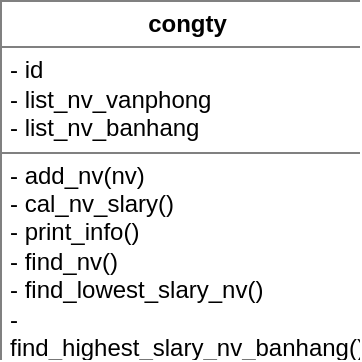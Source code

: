 <mxfile version="24.8.4">
  <diagram name="Page-1" id="JQH4CGquwNSrJiN4EWIq">
    <mxGraphModel dx="1434" dy="794" grid="0" gridSize="10" guides="1" tooltips="1" connect="1" arrows="1" fold="1" page="0" pageScale="1" pageWidth="850" pageHeight="1100" math="0" shadow="0">
      <root>
        <mxCell id="0" />
        <mxCell id="1" parent="0" />
        <mxCell id="gIv5DeEMvpn-gfwTawNx-6" value="&lt;table border=&quot;1&quot; width=&quot;100%&quot; height=&quot;100%&quot; cellpadding=&quot;4&quot; style=&quot;width:100%;height:100%;border-collapse:collapse;&quot;&gt;&lt;tbody&gt;&lt;tr&gt;&lt;th align=&quot;center&quot;&gt;&lt;b&gt;congty&lt;/b&gt;&lt;/th&gt;&lt;/tr&gt;&lt;tr align=&quot;left&quot;&gt;&lt;td&gt;- id&lt;br&gt;- list_nv_vanphong&lt;br&gt;- list_nv_banhang&lt;br&gt;&lt;/td&gt;&lt;/tr&gt;&lt;tr align=&quot;left&quot;&gt;&lt;td&gt;- add_nv(nv)&lt;br&gt;- cal_nv_slary()&lt;br&gt;- print_info()&lt;br&gt;- find_nv()&lt;br&gt;- find_lowest_slary_nv()&lt;br&gt;- find_highest_slary_nv_banhang()&lt;br&gt;- find_top_10_slary()&lt;br&gt;- get_lowest_units_nv()&lt;br&gt;&lt;/td&gt;&lt;/tr&gt;&lt;/tbody&gt;&lt;/table&gt;" style="text;html=1;whiteSpace=wrap;strokeColor=none;fillColor=none;overflow=fill;" vertex="1" parent="1">
          <mxGeometry x="214" y="323" width="180" height="180" as="geometry" />
        </mxCell>
      </root>
    </mxGraphModel>
  </diagram>
</mxfile>
